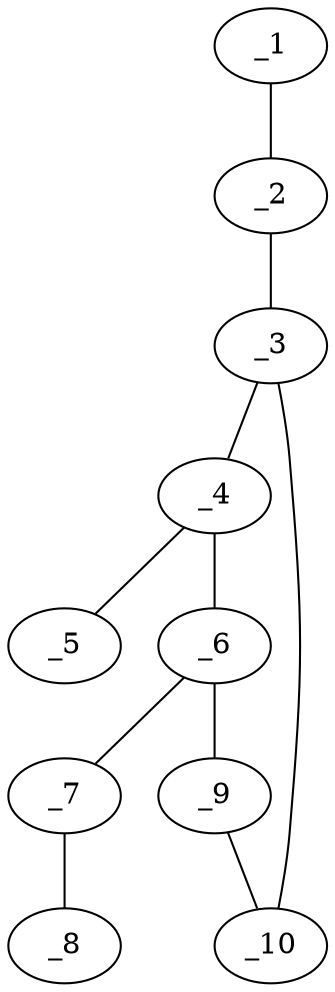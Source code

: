 graph molid602890 {
	_1	 [charge=0,
		chem=1,
		symbol="C  ",
		x="7.0064",
		y="-0.6785"];
	_2	 [charge=0,
		chem=1,
		symbol="C  ",
		x="6.2633",
		y="-0.0094"];
	_1 -- _2	 [valence=1];
	_3	 [charge=0,
		chem=4,
		symbol="N  ",
		x="5.3122",
		y="-0.3184"];
	_2 -- _3	 [valence=1];
	_4	 [charge=0,
		chem=1,
		symbol="C  ",
		x="4.5032",
		y="0.2694"];
	_3 -- _4	 [valence=1];
	_10	 [charge=0,
		chem=4,
		symbol="N  ",
		x="5.0032",
		y="-1.2694"];
	_3 -- _10	 [valence=1];
	_5	 [charge=0,
		chem=4,
		symbol="N  ",
		x="4.5032",
		y="1.2694"];
	_4 -- _5	 [valence=1];
	_6	 [charge=0,
		chem=1,
		symbol="C  ",
		x="3.6942",
		y="-0.3184"];
	_4 -- _6	 [valence=2];
	_7	 [charge=0,
		chem=4,
		symbol="N  ",
		x="2.7431",
		y="-0.0093"];
	_6 -- _7	 [valence=1];
	_9	 [charge=0,
		chem=1,
		symbol="C  ",
		x="4.0032",
		y="-1.2694"];
	_6 -- _9	 [valence=1];
	_8	 [charge=0,
		chem=2,
		symbol="O  ",
		x=2,
		y="-0.6785"];
	_7 -- _8	 [valence=2];
	_9 -- _10	 [valence=2];
}
